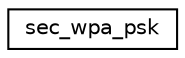 digraph "Graphical Class Hierarchy"
{
  edge [fontname="Helvetica",fontsize="10",labelfontname="Helvetica",labelfontsize="10"];
  node [fontname="Helvetica",fontsize="10",shape=record];
  rankdir="LR";
  Node1 [label="sec_wpa_psk",height=0.2,width=0.4,color="black", fillcolor="white", style="filled",URL="$structsec__wpa__psk.html"];
}
